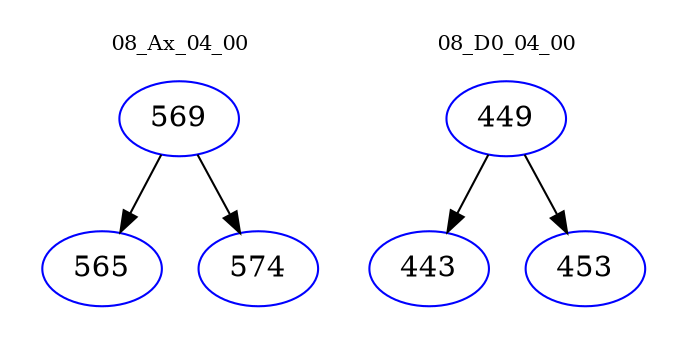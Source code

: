 digraph{
subgraph cluster_0 {
color = white
label = "08_Ax_04_00";
fontsize=10;
T0_569 [label="569", color="blue"]
T0_569 -> T0_565 [color="black"]
T0_565 [label="565", color="blue"]
T0_569 -> T0_574 [color="black"]
T0_574 [label="574", color="blue"]
}
subgraph cluster_1 {
color = white
label = "08_D0_04_00";
fontsize=10;
T1_449 [label="449", color="blue"]
T1_449 -> T1_443 [color="black"]
T1_443 [label="443", color="blue"]
T1_449 -> T1_453 [color="black"]
T1_453 [label="453", color="blue"]
}
}
